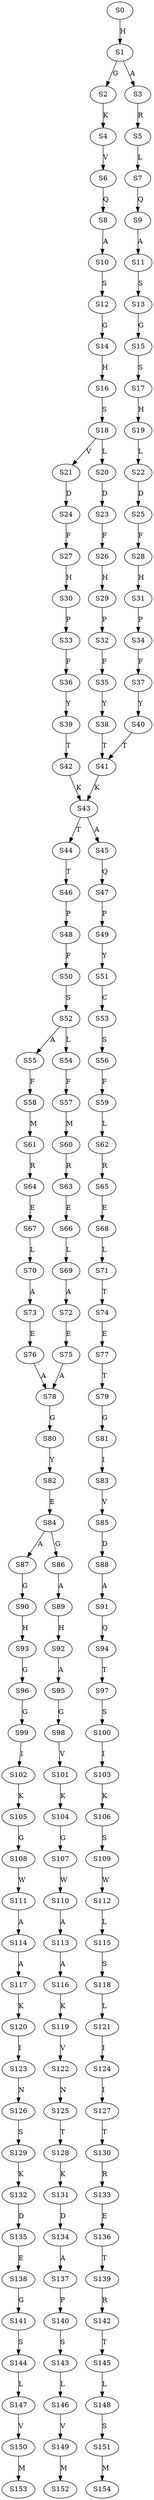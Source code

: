 strict digraph  {
	S0 -> S1 [ label = H ];
	S1 -> S2 [ label = G ];
	S1 -> S3 [ label = A ];
	S2 -> S4 [ label = K ];
	S3 -> S5 [ label = R ];
	S4 -> S6 [ label = V ];
	S5 -> S7 [ label = L ];
	S6 -> S8 [ label = Q ];
	S7 -> S9 [ label = Q ];
	S8 -> S10 [ label = A ];
	S9 -> S11 [ label = A ];
	S10 -> S12 [ label = S ];
	S11 -> S13 [ label = S ];
	S12 -> S14 [ label = G ];
	S13 -> S15 [ label = G ];
	S14 -> S16 [ label = H ];
	S15 -> S17 [ label = S ];
	S16 -> S18 [ label = S ];
	S17 -> S19 [ label = H ];
	S18 -> S20 [ label = L ];
	S18 -> S21 [ label = V ];
	S19 -> S22 [ label = L ];
	S20 -> S23 [ label = D ];
	S21 -> S24 [ label = D ];
	S22 -> S25 [ label = D ];
	S23 -> S26 [ label = F ];
	S24 -> S27 [ label = F ];
	S25 -> S28 [ label = F ];
	S26 -> S29 [ label = H ];
	S27 -> S30 [ label = H ];
	S28 -> S31 [ label = H ];
	S29 -> S32 [ label = P ];
	S30 -> S33 [ label = P ];
	S31 -> S34 [ label = P ];
	S32 -> S35 [ label = F ];
	S33 -> S36 [ label = F ];
	S34 -> S37 [ label = F ];
	S35 -> S38 [ label = Y ];
	S36 -> S39 [ label = Y ];
	S37 -> S40 [ label = Y ];
	S38 -> S41 [ label = T ];
	S39 -> S42 [ label = T ];
	S40 -> S41 [ label = T ];
	S41 -> S43 [ label = K ];
	S42 -> S43 [ label = K ];
	S43 -> S44 [ label = T ];
	S43 -> S45 [ label = A ];
	S44 -> S46 [ label = T ];
	S45 -> S47 [ label = Q ];
	S46 -> S48 [ label = P ];
	S47 -> S49 [ label = P ];
	S48 -> S50 [ label = F ];
	S49 -> S51 [ label = Y ];
	S50 -> S52 [ label = S ];
	S51 -> S53 [ label = C ];
	S52 -> S54 [ label = L ];
	S52 -> S55 [ label = A ];
	S53 -> S56 [ label = S ];
	S54 -> S57 [ label = F ];
	S55 -> S58 [ label = F ];
	S56 -> S59 [ label = F ];
	S57 -> S60 [ label = M ];
	S58 -> S61 [ label = M ];
	S59 -> S62 [ label = L ];
	S60 -> S63 [ label = R ];
	S61 -> S64 [ label = R ];
	S62 -> S65 [ label = R ];
	S63 -> S66 [ label = E ];
	S64 -> S67 [ label = E ];
	S65 -> S68 [ label = E ];
	S66 -> S69 [ label = L ];
	S67 -> S70 [ label = L ];
	S68 -> S71 [ label = L ];
	S69 -> S72 [ label = A ];
	S70 -> S73 [ label = A ];
	S71 -> S74 [ label = T ];
	S72 -> S75 [ label = E ];
	S73 -> S76 [ label = E ];
	S74 -> S77 [ label = E ];
	S75 -> S78 [ label = A ];
	S76 -> S78 [ label = A ];
	S77 -> S79 [ label = T ];
	S78 -> S80 [ label = G ];
	S79 -> S81 [ label = G ];
	S80 -> S82 [ label = Y ];
	S81 -> S83 [ label = I ];
	S82 -> S84 [ label = E ];
	S83 -> S85 [ label = V ];
	S84 -> S86 [ label = G ];
	S84 -> S87 [ label = A ];
	S85 -> S88 [ label = D ];
	S86 -> S89 [ label = A ];
	S87 -> S90 [ label = G ];
	S88 -> S91 [ label = A ];
	S89 -> S92 [ label = H ];
	S90 -> S93 [ label = H ];
	S91 -> S94 [ label = Q ];
	S92 -> S95 [ label = A ];
	S93 -> S96 [ label = G ];
	S94 -> S97 [ label = T ];
	S95 -> S98 [ label = G ];
	S96 -> S99 [ label = G ];
	S97 -> S100 [ label = S ];
	S98 -> S101 [ label = V ];
	S99 -> S102 [ label = I ];
	S100 -> S103 [ label = I ];
	S101 -> S104 [ label = K ];
	S102 -> S105 [ label = K ];
	S103 -> S106 [ label = K ];
	S104 -> S107 [ label = G ];
	S105 -> S108 [ label = G ];
	S106 -> S109 [ label = S ];
	S107 -> S110 [ label = W ];
	S108 -> S111 [ label = W ];
	S109 -> S112 [ label = W ];
	S110 -> S113 [ label = A ];
	S111 -> S114 [ label = A ];
	S112 -> S115 [ label = L ];
	S113 -> S116 [ label = A ];
	S114 -> S117 [ label = A ];
	S115 -> S118 [ label = S ];
	S116 -> S119 [ label = K ];
	S117 -> S120 [ label = K ];
	S118 -> S121 [ label = L ];
	S119 -> S122 [ label = V ];
	S120 -> S123 [ label = I ];
	S121 -> S124 [ label = I ];
	S122 -> S125 [ label = N ];
	S123 -> S126 [ label = N ];
	S124 -> S127 [ label = I ];
	S125 -> S128 [ label = T ];
	S126 -> S129 [ label = S ];
	S127 -> S130 [ label = T ];
	S128 -> S131 [ label = K ];
	S129 -> S132 [ label = K ];
	S130 -> S133 [ label = R ];
	S131 -> S134 [ label = D ];
	S132 -> S135 [ label = D ];
	S133 -> S136 [ label = E ];
	S134 -> S137 [ label = A ];
	S135 -> S138 [ label = E ];
	S136 -> S139 [ label = T ];
	S137 -> S140 [ label = P ];
	S138 -> S141 [ label = G ];
	S139 -> S142 [ label = R ];
	S140 -> S143 [ label = S ];
	S141 -> S144 [ label = S ];
	S142 -> S145 [ label = T ];
	S143 -> S146 [ label = L ];
	S144 -> S147 [ label = L ];
	S145 -> S148 [ label = L ];
	S146 -> S149 [ label = V ];
	S147 -> S150 [ label = V ];
	S148 -> S151 [ label = S ];
	S149 -> S152 [ label = M ];
	S150 -> S153 [ label = M ];
	S151 -> S154 [ label = M ];
}
